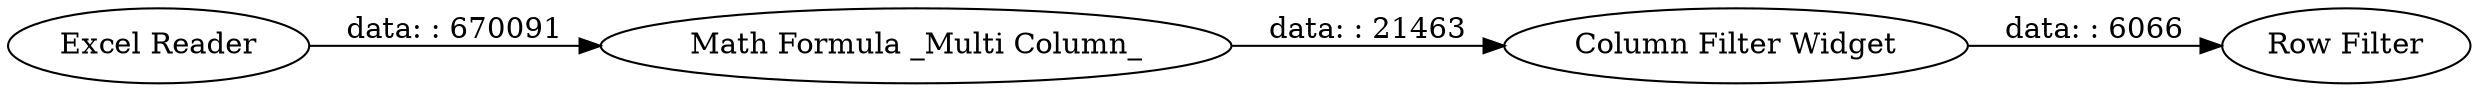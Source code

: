 digraph {
	"7693339350123341482_5" [label="Row Filter"]
	"7693339350123341482_145" [label="Column Filter Widget"]
	"7693339350123341482_1" [label="Excel Reader"]
	"7693339350123341482_144" [label="Math Formula _Multi Column_"]
	"7693339350123341482_1" -> "7693339350123341482_144" [label="data: : 670091"]
	"7693339350123341482_144" -> "7693339350123341482_145" [label="data: : 21463"]
	"7693339350123341482_145" -> "7693339350123341482_5" [label="data: : 6066"]
	rankdir=LR
}
